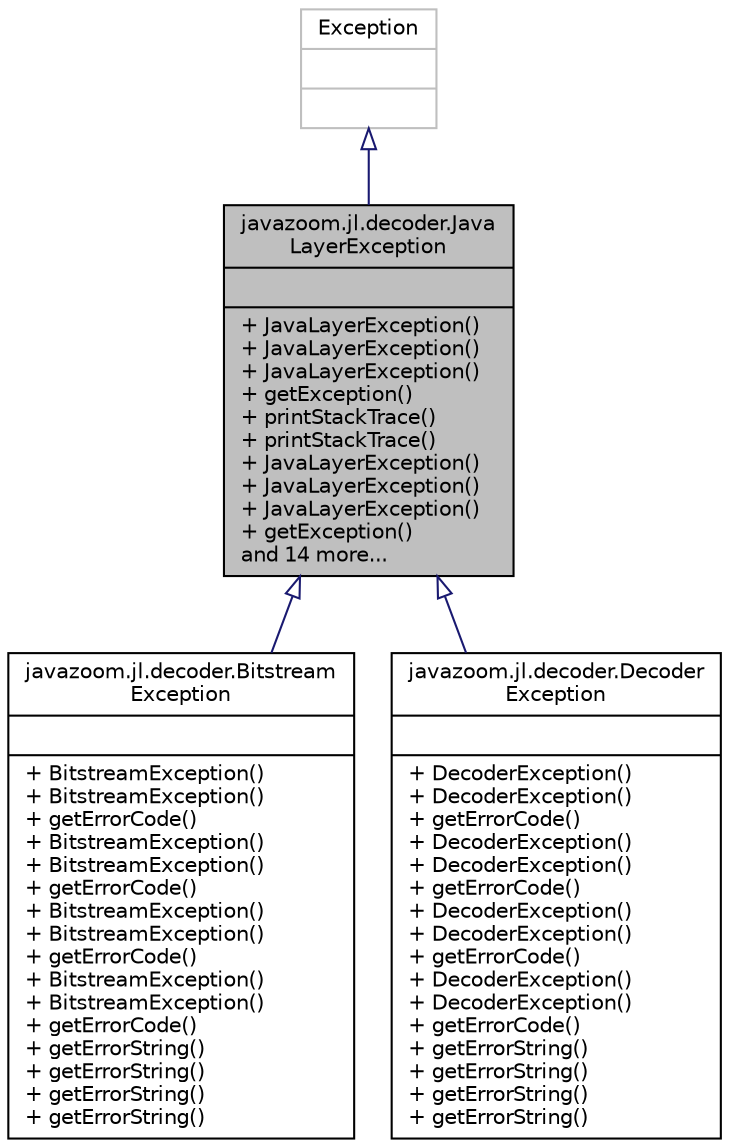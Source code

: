 digraph "javazoom.jl.decoder.JavaLayerException"
{
 // LATEX_PDF_SIZE
  edge [fontname="Helvetica",fontsize="10",labelfontname="Helvetica",labelfontsize="10"];
  node [fontname="Helvetica",fontsize="10",shape=record];
  Node1 [label="{javazoom.jl.decoder.Java\lLayerException\n||+ JavaLayerException()\l+ JavaLayerException()\l+ JavaLayerException()\l+ getException()\l+ printStackTrace()\l+ printStackTrace()\l+ JavaLayerException()\l+ JavaLayerException()\l+ JavaLayerException()\l+ getException()\land 14 more...\l}",height=0.2,width=0.4,color="black", fillcolor="grey75", style="filled", fontcolor="black",tooltip=" "];
  Node2 -> Node1 [dir="back",color="midnightblue",fontsize="10",style="solid",arrowtail="onormal",fontname="Helvetica"];
  Node2 [label="{Exception\n||}",height=0.2,width=0.4,color="grey75", fillcolor="white", style="filled",tooltip=" "];
  Node1 -> Node3 [dir="back",color="midnightblue",fontsize="10",style="solid",arrowtail="onormal",fontname="Helvetica"];
  Node3 [label="{javazoom.jl.decoder.Bitstream\lException\n||+ BitstreamException()\l+ BitstreamException()\l+ getErrorCode()\l+ BitstreamException()\l+ BitstreamException()\l+ getErrorCode()\l+ BitstreamException()\l+ BitstreamException()\l+ getErrorCode()\l+ BitstreamException()\l+ BitstreamException()\l+ getErrorCode()\l+ getErrorString()\l+ getErrorString()\l+ getErrorString()\l+ getErrorString()\l}",height=0.2,width=0.4,color="black", fillcolor="white", style="filled",URL="$classjavazoom_1_1jl_1_1decoder_1_1_bitstream_exception.html",tooltip=" "];
  Node1 -> Node4 [dir="back",color="midnightblue",fontsize="10",style="solid",arrowtail="onormal",fontname="Helvetica"];
  Node4 [label="{javazoom.jl.decoder.Decoder\lException\n||+ DecoderException()\l+ DecoderException()\l+ getErrorCode()\l+ DecoderException()\l+ DecoderException()\l+ getErrorCode()\l+ DecoderException()\l+ DecoderException()\l+ getErrorCode()\l+ DecoderException()\l+ DecoderException()\l+ getErrorCode()\l+ getErrorString()\l+ getErrorString()\l+ getErrorString()\l+ getErrorString()\l}",height=0.2,width=0.4,color="black", fillcolor="white", style="filled",URL="$classjavazoom_1_1jl_1_1decoder_1_1_decoder_exception.html",tooltip=" "];
}
